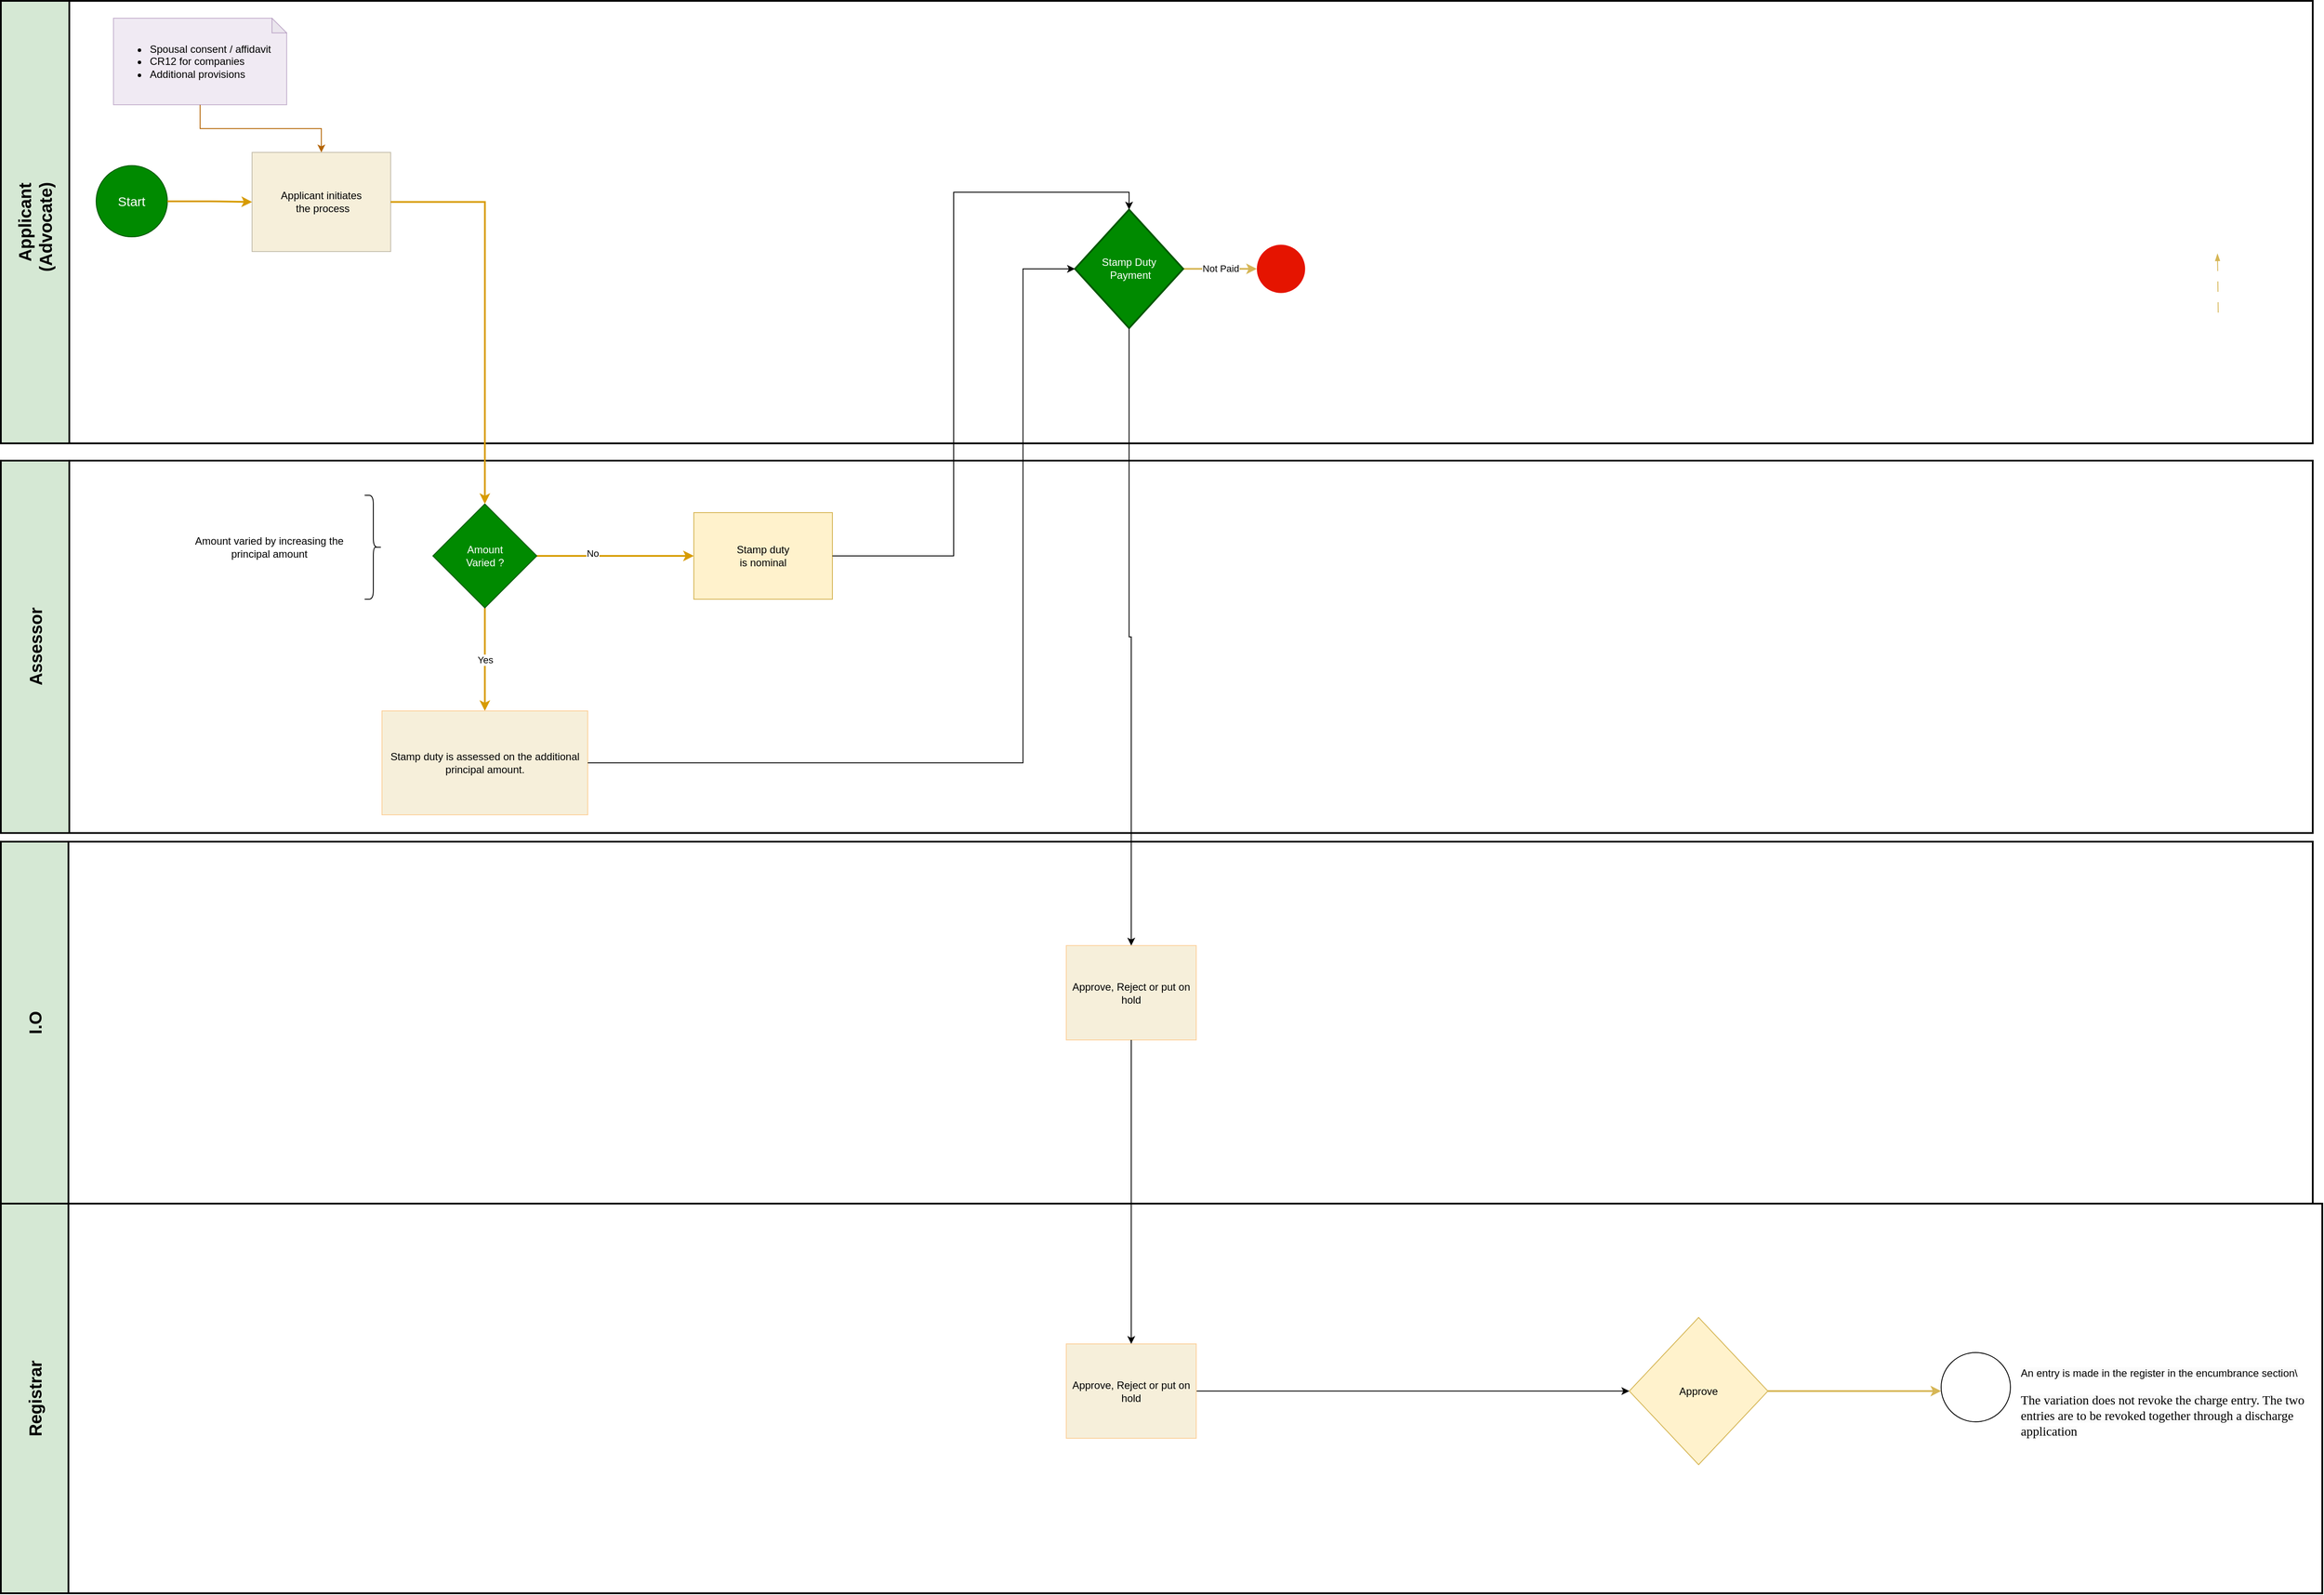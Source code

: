 <mxfile version="21.5.0" type="github">
  <diagram name="Page-1" id="AjozA_RbJ2yxUwryUioa">
    <mxGraphModel dx="2500" dy="3080" grid="1" gridSize="10" guides="1" tooltips="1" connect="1" arrows="1" fold="1" page="1" pageScale="1" pageWidth="850" pageHeight="1100" math="0" shadow="0">
      <root>
        <mxCell id="0" />
        <mxCell id="1" parent="0" />
        <mxCell id="_3_pNUlGzNJkoDfwL2cG-1" value="&lt;font style=&quot;font-size: 20px;&quot;&gt;Applicant &lt;br&gt;(Advocate)&amp;nbsp;&amp;nbsp;&lt;/font&gt;" style="swimlane;horizontal=0;whiteSpace=wrap;html=1;startSize=79;fillColor=#d5e8d4;strokeColor=#000000;strokeWidth=2;" parent="1" vertex="1">
          <mxGeometry x="-800" y="9" width="2669" height="510.995" as="geometry" />
        </mxCell>
        <mxCell id="_3_pNUlGzNJkoDfwL2cG-2" value="&lt;span style=&quot;&quot;&gt;Applicant initiates&lt;br&gt;&amp;nbsp;the process&lt;br&gt;    &lt;/span&gt;" style="rounded=0;whiteSpace=wrap;html=1;fillColor=#F6EFDA;strokeColor=#c5bfae;" parent="_3_pNUlGzNJkoDfwL2cG-1" vertex="1">
          <mxGeometry x="290" y="174.995" width="160" height="114.5" as="geometry" />
        </mxCell>
        <mxCell id="NsM2Cb3-0BHwD_RPNt5x-1" style="edgeStyle=orthogonalEdgeStyle;rounded=0;orthogonalLoop=1;jettySize=auto;html=1;entryX=0.5;entryY=0;entryDx=0;entryDy=0;fillColor=#fad7ac;strokeColor=#b46504;" edge="1" parent="_3_pNUlGzNJkoDfwL2cG-1" source="_3_pNUlGzNJkoDfwL2cG-5" target="_3_pNUlGzNJkoDfwL2cG-2">
          <mxGeometry relative="1" as="geometry" />
        </mxCell>
        <mxCell id="_3_pNUlGzNJkoDfwL2cG-5" value="&lt;blockquote style=&quot;margin: 0 0 0 40px; border: none; padding: 0px;&quot;&gt;&lt;/blockquote&gt;&lt;blockquote style=&quot;margin: 0 0 0 40px; border: none; padding: 0px;&quot;&gt;&lt;/blockquote&gt;&lt;span style=&quot;background-color: initial;&quot;&gt;&lt;div style=&quot;&quot;&gt;&lt;ul&gt;&lt;li&gt;Spousal consent / affidavit&lt;/li&gt;&lt;li&gt;CR12 for companies&lt;/li&gt;&lt;li&gt;Additional provisions&lt;/li&gt;&lt;/ul&gt;&lt;/div&gt;&lt;/span&gt;" style="shape=note;whiteSpace=wrap;html=1;backgroundOutline=1;darkOpacity=0.05;size=17;align=left;fillColor=#e1d5e7;strokeColor=#9673a6;opacity=50;" parent="_3_pNUlGzNJkoDfwL2cG-1" vertex="1">
          <mxGeometry x="130" y="20" width="200" height="100" as="geometry" />
        </mxCell>
        <mxCell id="_3_pNUlGzNJkoDfwL2cG-6" value="&lt;font style=&quot;font-size: 15px;&quot; color=&quot;#ffffff&quot;&gt;Start&lt;/font&gt;" style="ellipse;whiteSpace=wrap;html=1;aspect=fixed;fillColor=#008a00;strokeColor=#005700;fontColor=#ffffff;" parent="_3_pNUlGzNJkoDfwL2cG-1" vertex="1">
          <mxGeometry x="110" y="190.31" width="82.25" height="82.25" as="geometry" />
        </mxCell>
        <mxCell id="_3_pNUlGzNJkoDfwL2cG-7" style="edgeStyle=orthogonalEdgeStyle;rounded=0;orthogonalLoop=1;jettySize=auto;html=1;entryX=0;entryY=0.5;entryDx=0;entryDy=0;strokeColor=#d79b00;fillColor=#ffe6cc;strokeWidth=2;" parent="_3_pNUlGzNJkoDfwL2cG-1" source="_3_pNUlGzNJkoDfwL2cG-6" target="_3_pNUlGzNJkoDfwL2cG-2" edge="1">
          <mxGeometry relative="1" as="geometry" />
        </mxCell>
        <mxCell id="_3_pNUlGzNJkoDfwL2cG-15" style="edgeStyle=orthogonalEdgeStyle;rounded=0;orthogonalLoop=1;jettySize=auto;html=1;entryX=0.5;entryY=0;entryDx=0;entryDy=0;dashed=1;dashPattern=12 12;fillColor=#fff2cc;strokeColor=#d6b656;endArrow=none;endFill=0;startArrow=blockThin;startFill=1;" parent="_3_pNUlGzNJkoDfwL2cG-1" edge="1">
          <mxGeometry relative="1" as="geometry">
            <mxPoint x="2559.0" y="291.94" as="sourcePoint" />
            <mxPoint x="2559.875" y="361.62" as="targetPoint" />
          </mxGeometry>
        </mxCell>
        <mxCell id="NsM2Cb3-0BHwD_RPNt5x-12" value="" style="ellipse;whiteSpace=wrap;html=1;aspect=fixed;fillColor=#e51400;fontColor=#ffffff;strokeColor=none;" vertex="1" parent="_3_pNUlGzNJkoDfwL2cG-1">
          <mxGeometry x="1450" y="281.62" width="55.75" height="55.75" as="geometry" />
        </mxCell>
        <mxCell id="NsM2Cb3-0BHwD_RPNt5x-13" value="Not Paid" style="edgeStyle=orthogonalEdgeStyle;rounded=0;orthogonalLoop=1;jettySize=auto;html=1;entryX=0;entryY=0.5;entryDx=0;entryDy=0;fillColor=#fff2cc;strokeColor=#d6b656;strokeWidth=2;" edge="1" parent="_3_pNUlGzNJkoDfwL2cG-1" source="NsM2Cb3-0BHwD_RPNt5x-14" target="NsM2Cb3-0BHwD_RPNt5x-12">
          <mxGeometry relative="1" as="geometry" />
        </mxCell>
        <mxCell id="NsM2Cb3-0BHwD_RPNt5x-14" value="Stamp Duty&lt;br&gt;&amp;nbsp;Payment&lt;font style=&quot;font-size: 13px;&quot; color=&quot;#ffffff&quot;&gt;&lt;span style=&quot;&quot;&gt;&lt;br&gt;&lt;/span&gt;&lt;/font&gt;" style="strokeWidth=2;html=1;shape=mxgraph.flowchart.decision;whiteSpace=wrap;fillColor=#008a00;strokeColor=#005700;fontColor=#ffffff;" vertex="1" parent="_3_pNUlGzNJkoDfwL2cG-1">
          <mxGeometry x="1240" y="240.995" width="125" height="137" as="geometry" />
        </mxCell>
        <mxCell id="_3_pNUlGzNJkoDfwL2cG-18" value="&lt;font style=&quot;font-size: 20px;&quot;&gt;Registrar&lt;/font&gt;" style="swimlane;horizontal=0;whiteSpace=wrap;html=1;startSize=78;fillColor=#d5e8d4;strokeColor=#000000;strokeWidth=2;" parent="1" vertex="1">
          <mxGeometry x="-800" y="1398" width="2680" height="450" as="geometry" />
        </mxCell>
        <mxCell id="_3_pNUlGzNJkoDfwL2cG-27" value="" style="edgeStyle=orthogonalEdgeStyle;rounded=0;orthogonalLoop=1;jettySize=auto;html=1;entryX=0;entryY=0.5;entryDx=0;entryDy=0;strokeWidth=2;fillColor=#fff2cc;strokeColor=#d6b656;" parent="_3_pNUlGzNJkoDfwL2cG-18" source="_3_pNUlGzNJkoDfwL2cG-28" edge="1">
          <mxGeometry relative="1" as="geometry">
            <mxPoint x="2240.0" y="216.515" as="targetPoint" />
          </mxGeometry>
        </mxCell>
        <mxCell id="_3_pNUlGzNJkoDfwL2cG-28" value="Approve" style="rhombus;whiteSpace=wrap;html=1;fillColor=#fff2cc;strokeColor=#d6b656;" parent="_3_pNUlGzNJkoDfwL2cG-18" vertex="1">
          <mxGeometry x="1880" y="131.51" width="160" height="170" as="geometry" />
        </mxCell>
        <mxCell id="NsM2Cb3-0BHwD_RPNt5x-26" style="edgeStyle=orthogonalEdgeStyle;rounded=0;orthogonalLoop=1;jettySize=auto;html=1;entryX=0;entryY=0.5;entryDx=0;entryDy=0;" edge="1" parent="_3_pNUlGzNJkoDfwL2cG-18" source="NsM2Cb3-0BHwD_RPNt5x-24" target="_3_pNUlGzNJkoDfwL2cG-28">
          <mxGeometry relative="1" as="geometry" />
        </mxCell>
        <mxCell id="NsM2Cb3-0BHwD_RPNt5x-24" value="&lt;span style=&quot;&quot;&gt;Approve, Reject or put on hold&lt;br&gt;    &lt;/span&gt;" style="rounded=0;whiteSpace=wrap;html=1;fillColor=#F6EFDA;strokeColor=#fcd19c;" vertex="1" parent="_3_pNUlGzNJkoDfwL2cG-18">
          <mxGeometry x="1230" y="162.01" width="150" height="109" as="geometry" />
        </mxCell>
        <mxCell id="NsM2Cb3-0BHwD_RPNt5x-29" value="" style="ellipse;whiteSpace=wrap;html=1;aspect=fixed;" vertex="1" parent="_3_pNUlGzNJkoDfwL2cG-18">
          <mxGeometry x="2240" y="172" width="80" height="80" as="geometry" />
        </mxCell>
        <mxCell id="NsM2Cb3-0BHwD_RPNt5x-30" value="&lt;span style=&quot;color: rgb(0, 0, 0); font-family: Helvetica; font-size: 12px; font-style: normal; font-variant-ligatures: normal; font-variant-caps: normal; font-weight: 400; letter-spacing: normal; orphans: 2; text-align: center; text-indent: 0px; text-transform: none; widows: 2; word-spacing: 0px; -webkit-text-stroke-width: 0px; background-color: rgb(251, 251, 251); text-decoration-thickness: initial; text-decoration-style: initial; text-decoration-color: initial; float: none; display: inline !important;&quot;&gt;An entry is made in the register in the encumbrance section\&lt;br&gt;&lt;p style=&quot;line-height:1.38;margin-left: 18pt;text-align: justify;margin-top:12pt;margin-bottom:12pt;&quot; dir=&quot;ltr&quot;&gt;&lt;/p&gt;&lt;div&gt;&lt;/div&gt;&lt;span style=&quot;font-size: 11pt; font-family: &amp;quot;Times New Roman&amp;quot;; background-color: transparent; font-variant-numeric: normal; font-variant-east-asian: normal; font-variant-alternates: normal; vertical-align: baseline;&quot;&gt;The variation does not revoke the charge entry. The two entries are to be revoked together through a discharge application&lt;/span&gt;&lt;p&gt;&lt;/p&gt;&lt;span id=&quot;docs-internal-guid-269ac3c2-7fff-f057-7309-88c6087a591d&quot;&gt;&lt;/span&gt;&lt;/span&gt;" style="text;whiteSpace=wrap;html=1;" vertex="1" parent="_3_pNUlGzNJkoDfwL2cG-18">
          <mxGeometry x="2330" y="182" width="350" height="138" as="geometry" />
        </mxCell>
        <mxCell id="_3_pNUlGzNJkoDfwL2cG-39" value="&lt;font style=&quot;font-size: 20px;&quot;&gt;Assessor&lt;br&gt;&lt;/font&gt;" style="swimlane;horizontal=0;whiteSpace=wrap;html=1;startSize=79;fillColor=#d5e8d4;strokeColor=#050505;strokeWidth=2;" parent="1" vertex="1">
          <mxGeometry x="-800" y="540" width="2669" height="430" as="geometry" />
        </mxCell>
        <mxCell id="NsM2Cb3-0BHwD_RPNt5x-7" value="Yes" style="edgeStyle=orthogonalEdgeStyle;rounded=0;orthogonalLoop=1;jettySize=auto;html=1;entryX=0.5;entryY=0;entryDx=0;entryDy=0;fillColor=#ffe6cc;strokeColor=#d79b00;strokeWidth=2;" edge="1" parent="_3_pNUlGzNJkoDfwL2cG-39" source="_3_pNUlGzNJkoDfwL2cG-44" target="_3_pNUlGzNJkoDfwL2cG-48">
          <mxGeometry relative="1" as="geometry" />
        </mxCell>
        <mxCell id="NsM2Cb3-0BHwD_RPNt5x-10" value="" style="edgeStyle=orthogonalEdgeStyle;rounded=0;orthogonalLoop=1;jettySize=auto;html=1;strokeWidth=2;fillColor=#ffe6cc;strokeColor=#d79b00;" edge="1" parent="_3_pNUlGzNJkoDfwL2cG-39" source="_3_pNUlGzNJkoDfwL2cG-44" target="NsM2Cb3-0BHwD_RPNt5x-9">
          <mxGeometry relative="1" as="geometry" />
        </mxCell>
        <mxCell id="NsM2Cb3-0BHwD_RPNt5x-11" value="No" style="edgeLabel;html=1;align=center;verticalAlign=middle;resizable=0;points=[];" vertex="1" connectable="0" parent="NsM2Cb3-0BHwD_RPNt5x-10">
          <mxGeometry x="-0.284" y="3" relative="1" as="geometry">
            <mxPoint x="-1" as="offset" />
          </mxGeometry>
        </mxCell>
        <mxCell id="_3_pNUlGzNJkoDfwL2cG-44" value="Amount&lt;br&gt;Varied ?" style="rhombus;whiteSpace=wrap;html=1;fillColor=#008a00;strokeColor=#005700;rounded=0;fontColor=#ffffff;" parent="_3_pNUlGzNJkoDfwL2cG-39" vertex="1">
          <mxGeometry x="498.75" y="50" width="120" height="120" as="geometry" />
        </mxCell>
        <mxCell id="NsM2Cb3-0BHwD_RPNt5x-4" value="Amount varied by increasing the principal amount" style="text;html=1;strokeColor=none;fillColor=none;align=center;verticalAlign=middle;whiteSpace=wrap;rounded=0;" vertex="1" parent="_3_pNUlGzNJkoDfwL2cG-39">
          <mxGeometry x="220" y="85" width="180" height="30" as="geometry" />
        </mxCell>
        <mxCell id="NsM2Cb3-0BHwD_RPNt5x-5" value="" style="shape=curlyBracket;whiteSpace=wrap;html=1;rounded=1;flipH=1;labelPosition=right;verticalLabelPosition=middle;align=left;verticalAlign=middle;" vertex="1" parent="_3_pNUlGzNJkoDfwL2cG-39">
          <mxGeometry x="420" y="40" width="20" height="120" as="geometry" />
        </mxCell>
        <mxCell id="_3_pNUlGzNJkoDfwL2cG-48" value="&lt;span style=&quot;&quot;&gt;Stamp duty is assessed on the additional principal amount.&lt;br&gt;    &lt;/span&gt;" style="rounded=0;whiteSpace=wrap;html=1;fillColor=#F6EFDA;strokeColor=#fcd19c;" parent="_3_pNUlGzNJkoDfwL2cG-39" vertex="1">
          <mxGeometry x="440" y="289" width="237.5" height="120" as="geometry" />
        </mxCell>
        <mxCell id="NsM2Cb3-0BHwD_RPNt5x-9" value="Stamp duty &lt;br&gt;is nominal" style="whiteSpace=wrap;html=1;fillColor=#fff2cc;strokeColor=#d6b656;rounded=0;" vertex="1" parent="_3_pNUlGzNJkoDfwL2cG-39">
          <mxGeometry x="800" y="60" width="160" height="100" as="geometry" />
        </mxCell>
        <mxCell id="_3_pNUlGzNJkoDfwL2cG-47" value="&lt;font style=&quot;font-size: 20px;&quot;&gt;I.O&lt;/font&gt;" style="swimlane;horizontal=0;whiteSpace=wrap;html=1;startSize=78;fillColor=#d5e8d4;strokeColor=#000000;strokeWidth=2;" parent="1" vertex="1">
          <mxGeometry x="-800" y="980" width="2669" height="418" as="geometry" />
        </mxCell>
        <mxCell id="_3_pNUlGzNJkoDfwL2cG-20" value="&lt;span style=&quot;&quot;&gt;Approve, Reject or put on hold&lt;br&gt;    &lt;/span&gt;" style="rounded=0;whiteSpace=wrap;html=1;fillColor=#F6EFDA;strokeColor=#fcd19c;" parent="_3_pNUlGzNJkoDfwL2cG-47" vertex="1">
          <mxGeometry x="1230" y="120" width="150" height="109" as="geometry" />
        </mxCell>
        <mxCell id="_3_pNUlGzNJkoDfwL2cG-11" style="edgeStyle=orthogonalEdgeStyle;rounded=0;orthogonalLoop=1;jettySize=auto;html=1;entryX=0.5;entryY=0;entryDx=0;entryDy=0;strokeWidth=2;fillColor=#ffe6cc;strokeColor=#d79b00;" parent="1" source="_3_pNUlGzNJkoDfwL2cG-2" target="_3_pNUlGzNJkoDfwL2cG-44" edge="1">
          <mxGeometry relative="1" as="geometry">
            <mxPoint x="-184.0" y="232.435" as="targetPoint" />
          </mxGeometry>
        </mxCell>
        <mxCell id="NsM2Cb3-0BHwD_RPNt5x-15" style="edgeStyle=orthogonalEdgeStyle;rounded=0;orthogonalLoop=1;jettySize=auto;html=1;entryX=0;entryY=0.5;entryDx=0;entryDy=0;entryPerimeter=0;" edge="1" parent="1" source="_3_pNUlGzNJkoDfwL2cG-48" target="NsM2Cb3-0BHwD_RPNt5x-14">
          <mxGeometry relative="1" as="geometry">
            <mxPoint x="320" y="398.5" as="targetPoint" />
            <Array as="points">
              <mxPoint x="380" y="889" />
              <mxPoint x="380" y="318" />
            </Array>
          </mxGeometry>
        </mxCell>
        <mxCell id="NsM2Cb3-0BHwD_RPNt5x-17" style="edgeStyle=orthogonalEdgeStyle;rounded=0;orthogonalLoop=1;jettySize=auto;html=1;entryX=0.5;entryY=0;entryDx=0;entryDy=0;entryPerimeter=0;" edge="1" parent="1" source="NsM2Cb3-0BHwD_RPNt5x-9" target="NsM2Cb3-0BHwD_RPNt5x-14">
          <mxGeometry relative="1" as="geometry">
            <mxPoint x="240" y="348.5" as="targetPoint" />
          </mxGeometry>
        </mxCell>
        <mxCell id="NsM2Cb3-0BHwD_RPNt5x-23" style="edgeStyle=orthogonalEdgeStyle;rounded=0;orthogonalLoop=1;jettySize=auto;html=1;entryX=0.5;entryY=0;entryDx=0;entryDy=0;" edge="1" parent="1" source="NsM2Cb3-0BHwD_RPNt5x-14" target="_3_pNUlGzNJkoDfwL2cG-20">
          <mxGeometry relative="1" as="geometry" />
        </mxCell>
        <mxCell id="NsM2Cb3-0BHwD_RPNt5x-25" value="" style="edgeStyle=orthogonalEdgeStyle;rounded=0;orthogonalLoop=1;jettySize=auto;html=1;" edge="1" parent="1" source="_3_pNUlGzNJkoDfwL2cG-20" target="NsM2Cb3-0BHwD_RPNt5x-24">
          <mxGeometry relative="1" as="geometry" />
        </mxCell>
      </root>
    </mxGraphModel>
  </diagram>
</mxfile>
